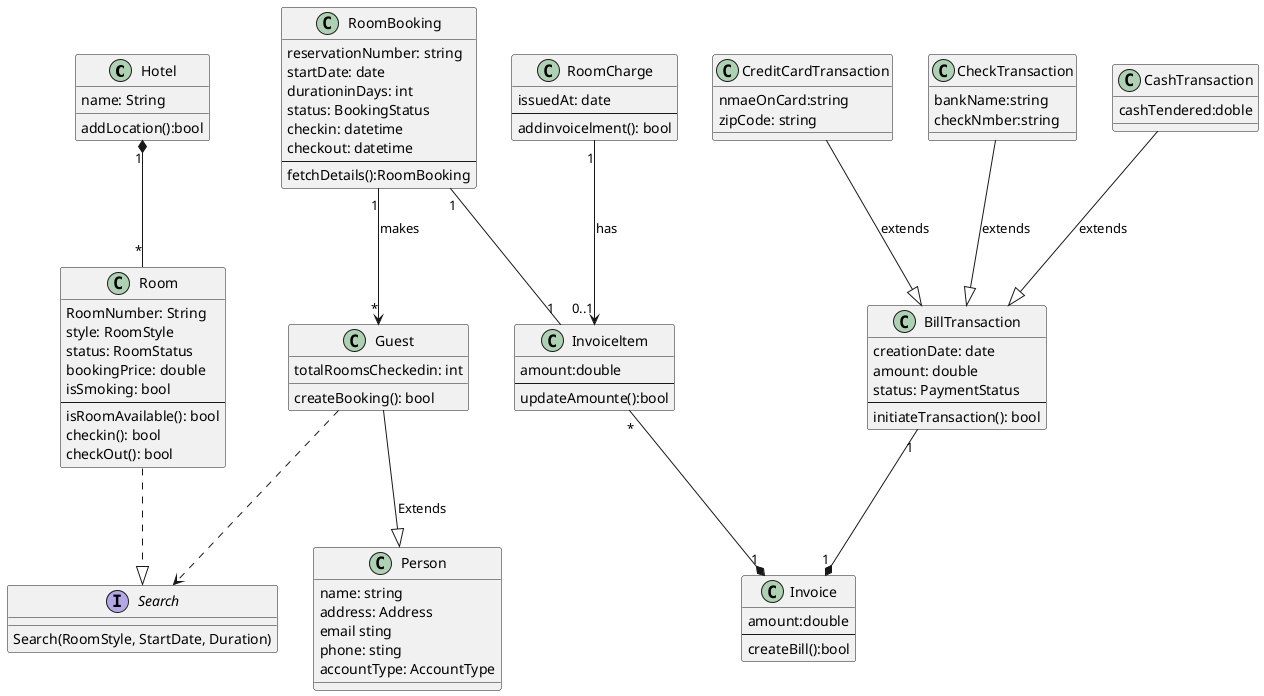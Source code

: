 @startuml
class Hotel {
  name: String
 addLocation():bool
}

Hotel "1" *-- "*" Room

class Room{
RoomNumber: String
style: RoomStyle
status: RoomStatus
bookingPrice: double
isSmoking: bool
--
isRoomAvailable(): bool
checkin(): bool
checkOut(): bool
}



class Person{
name: string
address: Address
email sting
phone: sting
accountType: AccountType
}

class Guest{
totalRoomsCheckedin: int
createBooking(): bool
}

Guest --|> Person: Extends


Class RoomBooking{
reservationNumber: string
startDate: date
durationinDays: int
status: BookingStatus
checkin: datetime
checkout: datetime
--
fetchDetails():RoomBooking
}
RoomBooking "1" --> "*" Guest: makes

Class Invoiceltem{
amount:double
--
updateAmounte():bool
}

RoomBooking "1"-- "1" Invoiceltem

Class Invoice{
amount:double
--
createBill():bool
}

Invoiceltem "*"--* "1"Invoice

Class BillTransaction{
creationDate: date
amount: double
status: PaymentStatus
--
initiateTransaction(): bool
}
BillTransaction "1"--*"1" Invoice


Class CreditCardTransaction{
nmaeOnCard:string
zipCode: string
}

Class CheckTransaction{
bankName:string
checkNmber:string
}

Class CashTransaction{
cashTendered:doble
}

CreditCardTransaction --|> BillTransaction: extends
CheckTransaction--|> BillTransaction: extends
CashTransaction--|> BillTransaction: extends

class RoomCharge{
issuedAt: date
--
addinvoicelment(): bool
}

RoomCharge "1"--> "0..1" Invoiceltem: has

interface    Search{
Search(RoomStyle, StartDate, Duration)
}


Room ..|> Search
Guest ..> Search

@enduml